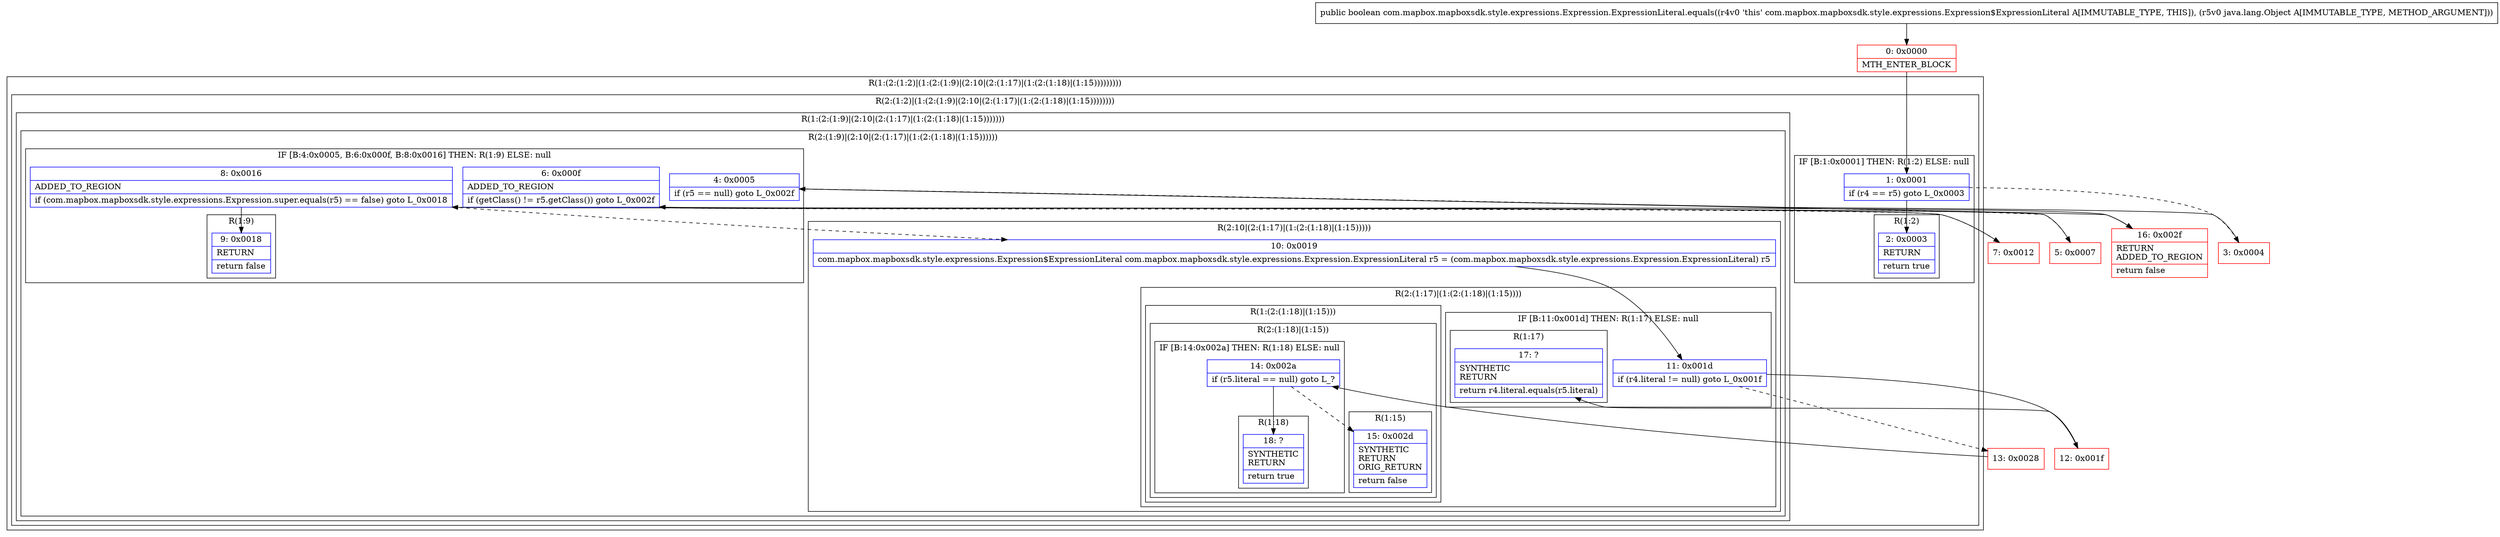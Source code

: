 digraph "CFG forcom.mapbox.mapboxsdk.style.expressions.Expression.ExpressionLiteral.equals(Ljava\/lang\/Object;)Z" {
subgraph cluster_Region_1788701106 {
label = "R(1:(2:(1:2)|(1:(2:(1:9)|(2:10|(2:(1:17)|(1:(2:(1:18)|(1:15)))))))))";
node [shape=record,color=blue];
subgraph cluster_Region_4114096 {
label = "R(2:(1:2)|(1:(2:(1:9)|(2:10|(2:(1:17)|(1:(2:(1:18)|(1:15))))))))";
node [shape=record,color=blue];
subgraph cluster_IfRegion_872708319 {
label = "IF [B:1:0x0001] THEN: R(1:2) ELSE: null";
node [shape=record,color=blue];
Node_1 [shape=record,label="{1\:\ 0x0001|if (r4 == r5) goto L_0x0003\l}"];
subgraph cluster_Region_1214149792 {
label = "R(1:2)";
node [shape=record,color=blue];
Node_2 [shape=record,label="{2\:\ 0x0003|RETURN\l|return true\l}"];
}
}
subgraph cluster_Region_1234130144 {
label = "R(1:(2:(1:9)|(2:10|(2:(1:17)|(1:(2:(1:18)|(1:15)))))))";
node [shape=record,color=blue];
subgraph cluster_Region_1064439847 {
label = "R(2:(1:9)|(2:10|(2:(1:17)|(1:(2:(1:18)|(1:15))))))";
node [shape=record,color=blue];
subgraph cluster_IfRegion_673662358 {
label = "IF [B:4:0x0005, B:6:0x000f, B:8:0x0016] THEN: R(1:9) ELSE: null";
node [shape=record,color=blue];
Node_4 [shape=record,label="{4\:\ 0x0005|if (r5 == null) goto L_0x002f\l}"];
Node_6 [shape=record,label="{6\:\ 0x000f|ADDED_TO_REGION\l|if (getClass() != r5.getClass()) goto L_0x002f\l}"];
Node_8 [shape=record,label="{8\:\ 0x0016|ADDED_TO_REGION\l|if (com.mapbox.mapboxsdk.style.expressions.Expression.super.equals(r5) == false) goto L_0x0018\l}"];
subgraph cluster_Region_325570374 {
label = "R(1:9)";
node [shape=record,color=blue];
Node_9 [shape=record,label="{9\:\ 0x0018|RETURN\l|return false\l}"];
}
}
subgraph cluster_Region_190545338 {
label = "R(2:10|(2:(1:17)|(1:(2:(1:18)|(1:15)))))";
node [shape=record,color=blue];
Node_10 [shape=record,label="{10\:\ 0x0019|com.mapbox.mapboxsdk.style.expressions.Expression$ExpressionLiteral com.mapbox.mapboxsdk.style.expressions.Expression.ExpressionLiteral r5 = (com.mapbox.mapboxsdk.style.expressions.Expression.ExpressionLiteral) r5\l}"];
subgraph cluster_Region_545038750 {
label = "R(2:(1:17)|(1:(2:(1:18)|(1:15))))";
node [shape=record,color=blue];
subgraph cluster_IfRegion_262172318 {
label = "IF [B:11:0x001d] THEN: R(1:17) ELSE: null";
node [shape=record,color=blue];
Node_11 [shape=record,label="{11\:\ 0x001d|if (r4.literal != null) goto L_0x001f\l}"];
subgraph cluster_Region_1695315522 {
label = "R(1:17)";
node [shape=record,color=blue];
Node_17 [shape=record,label="{17\:\ ?|SYNTHETIC\lRETURN\l|return r4.literal.equals(r5.literal)\l}"];
}
}
subgraph cluster_Region_498696457 {
label = "R(1:(2:(1:18)|(1:15)))";
node [shape=record,color=blue];
subgraph cluster_Region_805924871 {
label = "R(2:(1:18)|(1:15))";
node [shape=record,color=blue];
subgraph cluster_IfRegion_1348484595 {
label = "IF [B:14:0x002a] THEN: R(1:18) ELSE: null";
node [shape=record,color=blue];
Node_14 [shape=record,label="{14\:\ 0x002a|if (r5.literal == null) goto L_?\l}"];
subgraph cluster_Region_1966888905 {
label = "R(1:18)";
node [shape=record,color=blue];
Node_18 [shape=record,label="{18\:\ ?|SYNTHETIC\lRETURN\l|return true\l}"];
}
}
subgraph cluster_Region_2036601710 {
label = "R(1:15)";
node [shape=record,color=blue];
Node_15 [shape=record,label="{15\:\ 0x002d|SYNTHETIC\lRETURN\lORIG_RETURN\l|return false\l}"];
}
}
}
}
}
}
}
}
}
Node_0 [shape=record,color=red,label="{0\:\ 0x0000|MTH_ENTER_BLOCK\l}"];
Node_3 [shape=record,color=red,label="{3\:\ 0x0004}"];
Node_5 [shape=record,color=red,label="{5\:\ 0x0007}"];
Node_7 [shape=record,color=red,label="{7\:\ 0x0012}"];
Node_12 [shape=record,color=red,label="{12\:\ 0x001f}"];
Node_13 [shape=record,color=red,label="{13\:\ 0x0028}"];
Node_16 [shape=record,color=red,label="{16\:\ 0x002f|RETURN\lADDED_TO_REGION\l|return false\l}"];
MethodNode[shape=record,label="{public boolean com.mapbox.mapboxsdk.style.expressions.Expression.ExpressionLiteral.equals((r4v0 'this' com.mapbox.mapboxsdk.style.expressions.Expression$ExpressionLiteral A[IMMUTABLE_TYPE, THIS]), (r5v0 java.lang.Object A[IMMUTABLE_TYPE, METHOD_ARGUMENT])) }"];
MethodNode -> Node_0;
Node_1 -> Node_2;
Node_1 -> Node_3[style=dashed];
Node_4 -> Node_5[style=dashed];
Node_4 -> Node_16;
Node_6 -> Node_7[style=dashed];
Node_6 -> Node_16;
Node_8 -> Node_9;
Node_8 -> Node_10[style=dashed];
Node_10 -> Node_11;
Node_11 -> Node_12;
Node_11 -> Node_13[style=dashed];
Node_14 -> Node_15[style=dashed];
Node_14 -> Node_18;
Node_0 -> Node_1;
Node_3 -> Node_4;
Node_5 -> Node_6;
Node_7 -> Node_8;
Node_12 -> Node_17;
Node_13 -> Node_14;
}

